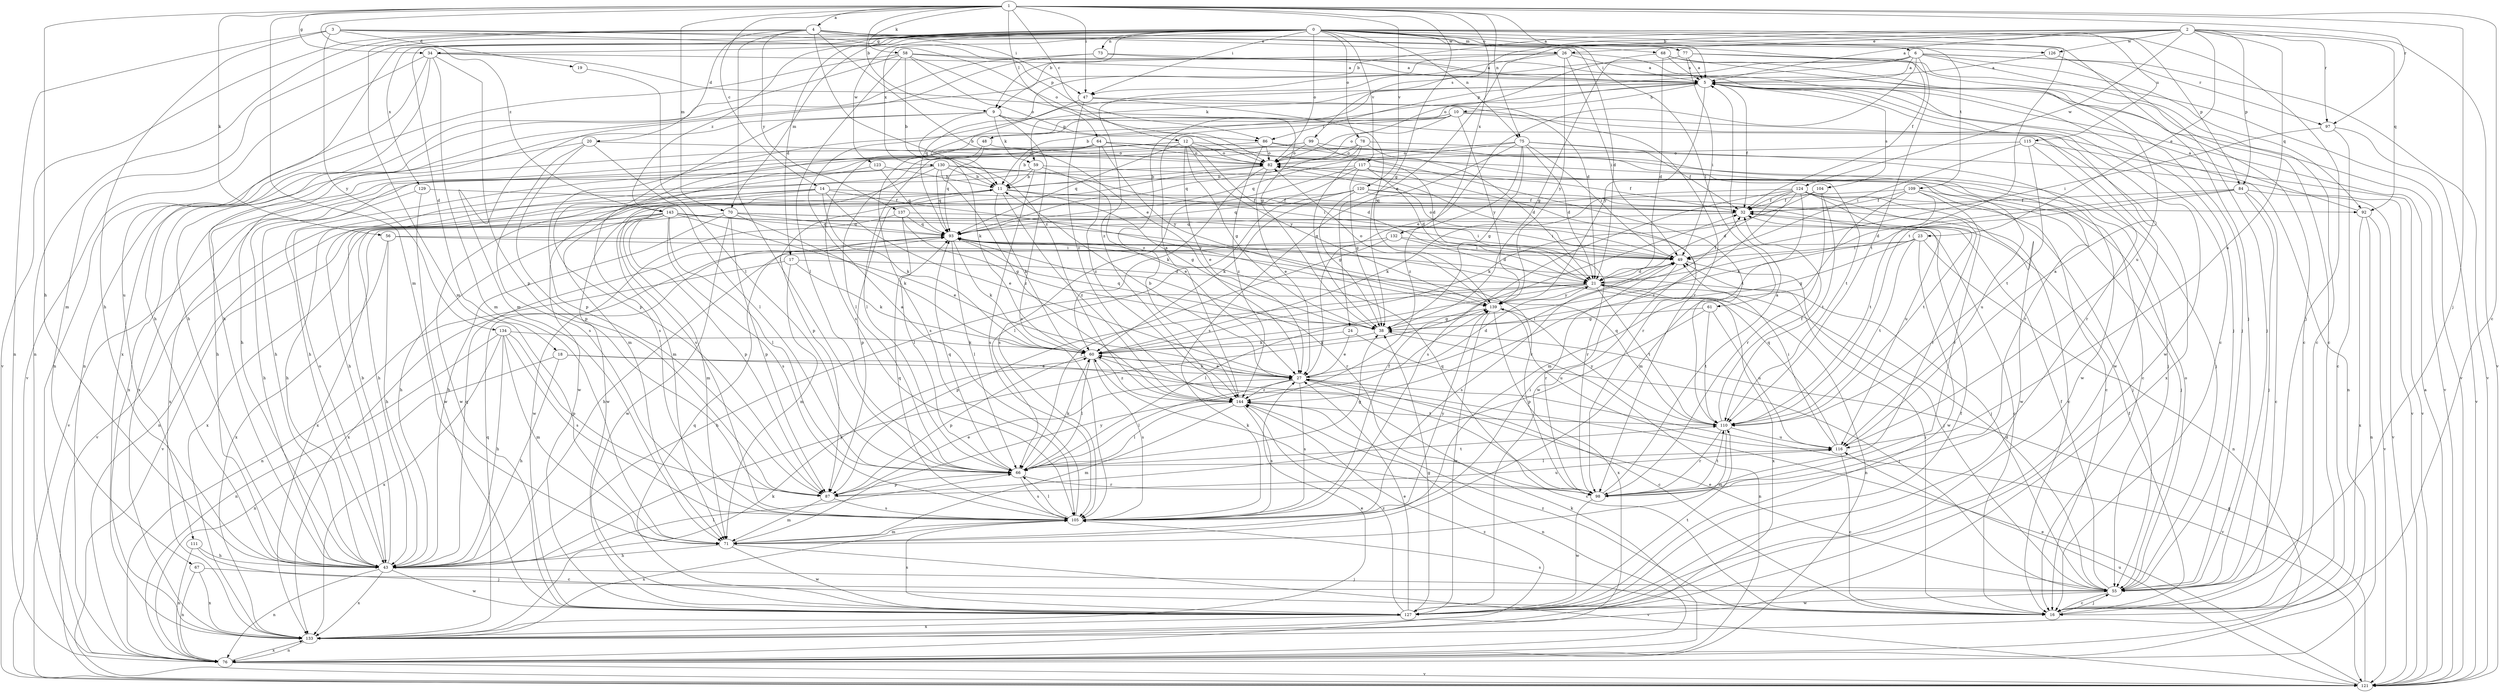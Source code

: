strict digraph  {
0;
1;
2;
3;
4;
5;
6;
9;
10;
11;
12;
14;
16;
17;
18;
19;
20;
21;
23;
24;
26;
27;
32;
34;
38;
43;
47;
48;
49;
55;
56;
58;
59;
60;
61;
64;
66;
67;
68;
70;
71;
73;
75;
76;
77;
78;
82;
84;
86;
87;
92;
93;
97;
98;
99;
104;
105;
109;
110;
111;
115;
116;
117;
120;
121;
123;
124;
126;
127;
129;
130;
132;
133;
134;
137;
139;
143;
144;
0 -> 6  [label=b];
0 -> 9  [label=b];
0 -> 17  [label=d];
0 -> 18  [label=d];
0 -> 32  [label=f];
0 -> 34  [label=g];
0 -> 47  [label=i];
0 -> 55  [label=j];
0 -> 61  [label=l];
0 -> 67  [label=m];
0 -> 68  [label=m];
0 -> 70  [label=m];
0 -> 73  [label=n];
0 -> 75  [label=n];
0 -> 77  [label=o];
0 -> 78  [label=o];
0 -> 82  [label=o];
0 -> 84  [label=p];
0 -> 109  [label=t];
0 -> 110  [label=t];
0 -> 111  [label=u];
0 -> 115  [label=u];
0 -> 117  [label=v];
0 -> 123  [label=w];
0 -> 129  [label=x];
0 -> 130  [label=x];
0 -> 143  [label=z];
1 -> 4  [label=a];
1 -> 5  [label=a];
1 -> 9  [label=b];
1 -> 12  [label=c];
1 -> 14  [label=c];
1 -> 16  [label=c];
1 -> 34  [label=g];
1 -> 38  [label=g];
1 -> 43  [label=h];
1 -> 47  [label=i];
1 -> 55  [label=j];
1 -> 56  [label=k];
1 -> 58  [label=k];
1 -> 64  [label=l];
1 -> 70  [label=m];
1 -> 71  [label=m];
1 -> 75  [label=n];
1 -> 97  [label=r];
1 -> 120  [label=v];
1 -> 132  [label=x];
1 -> 143  [label=z];
2 -> 5  [label=a];
2 -> 9  [label=b];
2 -> 23  [label=e];
2 -> 24  [label=e];
2 -> 26  [label=e];
2 -> 84  [label=p];
2 -> 92  [label=q];
2 -> 97  [label=r];
2 -> 99  [label=s];
2 -> 116  [label=u];
2 -> 121  [label=v];
2 -> 124  [label=w];
2 -> 126  [label=w];
3 -> 19  [label=d];
3 -> 43  [label=h];
3 -> 76  [label=n];
3 -> 82  [label=o];
3 -> 86  [label=p];
3 -> 126  [label=w];
3 -> 134  [label=y];
4 -> 20  [label=d];
4 -> 21  [label=d];
4 -> 26  [label=e];
4 -> 27  [label=e];
4 -> 47  [label=i];
4 -> 55  [label=j];
4 -> 66  [label=l];
4 -> 71  [label=m];
4 -> 76  [label=n];
4 -> 121  [label=v];
4 -> 137  [label=y];
4 -> 144  [label=z];
5 -> 10  [label=b];
5 -> 11  [label=b];
5 -> 32  [label=f];
5 -> 104  [label=s];
5 -> 121  [label=v];
5 -> 127  [label=w];
5 -> 139  [label=y];
5 -> 144  [label=z];
6 -> 5  [label=a];
6 -> 16  [label=c];
6 -> 27  [label=e];
6 -> 47  [label=i];
6 -> 59  [label=k];
6 -> 86  [label=p];
6 -> 92  [label=q];
6 -> 97  [label=r];
6 -> 110  [label=t];
6 -> 121  [label=v];
9 -> 43  [label=h];
9 -> 59  [label=k];
9 -> 60  [label=k];
9 -> 86  [label=p];
9 -> 87  [label=p];
9 -> 105  [label=s];
9 -> 133  [label=x];
10 -> 48  [label=i];
10 -> 76  [label=n];
10 -> 82  [label=o];
10 -> 87  [label=p];
10 -> 105  [label=s];
10 -> 127  [label=w];
10 -> 139  [label=y];
11 -> 32  [label=f];
11 -> 38  [label=g];
11 -> 43  [label=h];
11 -> 60  [label=k];
11 -> 76  [label=n];
11 -> 92  [label=q];
11 -> 127  [label=w];
11 -> 144  [label=z];
12 -> 21  [label=d];
12 -> 27  [label=e];
12 -> 38  [label=g];
12 -> 43  [label=h];
12 -> 55  [label=j];
12 -> 66  [label=l];
12 -> 82  [label=o];
12 -> 93  [label=q];
12 -> 139  [label=y];
14 -> 27  [label=e];
14 -> 32  [label=f];
14 -> 43  [label=h];
14 -> 60  [label=k];
14 -> 121  [label=v];
14 -> 127  [label=w];
14 -> 139  [label=y];
16 -> 32  [label=f];
16 -> 49  [label=i];
16 -> 55  [label=j];
16 -> 105  [label=s];
16 -> 144  [label=z];
17 -> 21  [label=d];
17 -> 60  [label=k];
17 -> 71  [label=m];
17 -> 76  [label=n];
18 -> 16  [label=c];
18 -> 27  [label=e];
18 -> 43  [label=h];
18 -> 76  [label=n];
19 -> 66  [label=l];
20 -> 66  [label=l];
20 -> 82  [label=o];
20 -> 87  [label=p];
20 -> 105  [label=s];
20 -> 133  [label=x];
21 -> 32  [label=f];
21 -> 43  [label=h];
21 -> 66  [label=l];
21 -> 76  [label=n];
21 -> 87  [label=p];
21 -> 110  [label=t];
21 -> 133  [label=x];
21 -> 139  [label=y];
23 -> 38  [label=g];
23 -> 43  [label=h];
23 -> 49  [label=i];
23 -> 76  [label=n];
23 -> 110  [label=t];
23 -> 127  [label=w];
24 -> 27  [label=e];
24 -> 55  [label=j];
24 -> 60  [label=k];
26 -> 5  [label=a];
26 -> 43  [label=h];
26 -> 49  [label=i];
26 -> 55  [label=j];
26 -> 93  [label=q];
26 -> 139  [label=y];
26 -> 144  [label=z];
27 -> 11  [label=b];
27 -> 16  [label=c];
27 -> 21  [label=d];
27 -> 49  [label=i];
27 -> 60  [label=k];
27 -> 66  [label=l];
27 -> 105  [label=s];
27 -> 121  [label=v];
27 -> 144  [label=z];
32 -> 93  [label=q];
34 -> 5  [label=a];
34 -> 21  [label=d];
34 -> 43  [label=h];
34 -> 71  [label=m];
34 -> 76  [label=n];
34 -> 87  [label=p];
34 -> 121  [label=v];
38 -> 60  [label=k];
38 -> 76  [label=n];
38 -> 93  [label=q];
43 -> 11  [label=b];
43 -> 55  [label=j];
43 -> 66  [label=l];
43 -> 76  [label=n];
43 -> 82  [label=o];
43 -> 93  [label=q];
43 -> 127  [label=w];
43 -> 133  [label=x];
43 -> 139  [label=y];
47 -> 11  [label=b];
47 -> 98  [label=r];
47 -> 139  [label=y];
47 -> 144  [label=z];
48 -> 82  [label=o];
48 -> 93  [label=q];
48 -> 105  [label=s];
49 -> 21  [label=d];
49 -> 55  [label=j];
49 -> 82  [label=o];
49 -> 98  [label=r];
49 -> 105  [label=s];
55 -> 16  [label=c];
55 -> 21  [label=d];
55 -> 27  [label=e];
55 -> 32  [label=f];
55 -> 82  [label=o];
55 -> 127  [label=w];
56 -> 43  [label=h];
56 -> 49  [label=i];
56 -> 55  [label=j];
56 -> 133  [label=x];
58 -> 5  [label=a];
58 -> 11  [label=b];
58 -> 16  [label=c];
58 -> 38  [label=g];
58 -> 66  [label=l];
58 -> 76  [label=n];
58 -> 82  [label=o];
58 -> 133  [label=x];
59 -> 11  [label=b];
59 -> 27  [label=e];
59 -> 43  [label=h];
59 -> 105  [label=s];
59 -> 116  [label=u];
60 -> 27  [label=e];
60 -> 66  [label=l];
60 -> 87  [label=p];
60 -> 105  [label=s];
60 -> 144  [label=z];
61 -> 38  [label=g];
61 -> 87  [label=p];
61 -> 110  [label=t];
61 -> 116  [label=u];
64 -> 11  [label=b];
64 -> 16  [label=c];
64 -> 82  [label=o];
64 -> 105  [label=s];
64 -> 110  [label=t];
64 -> 133  [label=x];
64 -> 139  [label=y];
64 -> 144  [label=z];
66 -> 38  [label=g];
66 -> 60  [label=k];
66 -> 87  [label=p];
66 -> 93  [label=q];
66 -> 98  [label=r];
66 -> 105  [label=s];
66 -> 110  [label=t];
67 -> 55  [label=j];
67 -> 76  [label=n];
67 -> 133  [label=x];
68 -> 5  [label=a];
68 -> 16  [label=c];
68 -> 21  [label=d];
68 -> 38  [label=g];
68 -> 116  [label=u];
70 -> 43  [label=h];
70 -> 49  [label=i];
70 -> 60  [label=k];
70 -> 87  [label=p];
70 -> 93  [label=q];
70 -> 98  [label=r];
70 -> 127  [label=w];
70 -> 133  [label=x];
71 -> 43  [label=h];
71 -> 121  [label=v];
71 -> 127  [label=w];
71 -> 139  [label=y];
73 -> 5  [label=a];
73 -> 43  [label=h];
73 -> 55  [label=j];
73 -> 71  [label=m];
75 -> 21  [label=d];
75 -> 32  [label=f];
75 -> 38  [label=g];
75 -> 49  [label=i];
75 -> 82  [label=o];
75 -> 93  [label=q];
75 -> 105  [label=s];
75 -> 127  [label=w];
75 -> 144  [label=z];
76 -> 60  [label=k];
76 -> 121  [label=v];
76 -> 133  [label=x];
76 -> 144  [label=z];
77 -> 5  [label=a];
77 -> 16  [label=c];
77 -> 49  [label=i];
77 -> 82  [label=o];
77 -> 121  [label=v];
78 -> 21  [label=d];
78 -> 38  [label=g];
78 -> 71  [label=m];
78 -> 82  [label=o];
78 -> 93  [label=q];
78 -> 121  [label=v];
82 -> 11  [label=b];
82 -> 27  [label=e];
82 -> 60  [label=k];
82 -> 87  [label=p];
82 -> 98  [label=r];
84 -> 16  [label=c];
84 -> 21  [label=d];
84 -> 32  [label=f];
84 -> 55  [label=j];
84 -> 60  [label=k];
84 -> 121  [label=v];
86 -> 43  [label=h];
86 -> 55  [label=j];
86 -> 82  [label=o];
86 -> 110  [label=t];
86 -> 144  [label=z];
87 -> 27  [label=e];
87 -> 71  [label=m];
87 -> 105  [label=s];
87 -> 116  [label=u];
92 -> 5  [label=a];
92 -> 76  [label=n];
92 -> 121  [label=v];
92 -> 133  [label=x];
93 -> 49  [label=i];
93 -> 60  [label=k];
93 -> 66  [label=l];
93 -> 98  [label=r];
97 -> 16  [label=c];
97 -> 49  [label=i];
97 -> 121  [label=v];
98 -> 5  [label=a];
98 -> 60  [label=k];
98 -> 93  [label=q];
98 -> 110  [label=t];
98 -> 127  [label=w];
99 -> 21  [label=d];
99 -> 43  [label=h];
99 -> 66  [label=l];
99 -> 82  [label=o];
99 -> 98  [label=r];
104 -> 32  [label=f];
104 -> 60  [label=k];
104 -> 98  [label=r];
104 -> 110  [label=t];
105 -> 5  [label=a];
105 -> 32  [label=f];
105 -> 49  [label=i];
105 -> 66  [label=l];
105 -> 71  [label=m];
105 -> 93  [label=q];
105 -> 133  [label=x];
105 -> 139  [label=y];
109 -> 32  [label=f];
109 -> 55  [label=j];
109 -> 71  [label=m];
109 -> 87  [label=p];
109 -> 98  [label=r];
109 -> 110  [label=t];
110 -> 32  [label=f];
110 -> 71  [label=m];
110 -> 93  [label=q];
110 -> 98  [label=r];
110 -> 116  [label=u];
110 -> 139  [label=y];
111 -> 16  [label=c];
111 -> 43  [label=h];
111 -> 76  [label=n];
115 -> 49  [label=i];
115 -> 82  [label=o];
115 -> 98  [label=r];
115 -> 110  [label=t];
115 -> 121  [label=v];
116 -> 5  [label=a];
116 -> 16  [label=c];
116 -> 49  [label=i];
116 -> 66  [label=l];
116 -> 93  [label=q];
117 -> 11  [label=b];
117 -> 21  [label=d];
117 -> 32  [label=f];
117 -> 38  [label=g];
117 -> 71  [label=m];
117 -> 105  [label=s];
117 -> 127  [label=w];
120 -> 16  [label=c];
120 -> 32  [label=f];
120 -> 38  [label=g];
120 -> 60  [label=k];
120 -> 66  [label=l];
120 -> 93  [label=q];
120 -> 116  [label=u];
121 -> 5  [label=a];
121 -> 27  [label=e];
121 -> 38  [label=g];
121 -> 116  [label=u];
123 -> 11  [label=b];
123 -> 93  [label=q];
123 -> 127  [label=w];
124 -> 21  [label=d];
124 -> 32  [label=f];
124 -> 55  [label=j];
124 -> 60  [label=k];
124 -> 71  [label=m];
124 -> 98  [label=r];
124 -> 105  [label=s];
124 -> 110  [label=t];
124 -> 127  [label=w];
124 -> 144  [label=z];
126 -> 5  [label=a];
126 -> 55  [label=j];
127 -> 27  [label=e];
127 -> 32  [label=f];
127 -> 38  [label=g];
127 -> 93  [label=q];
127 -> 105  [label=s];
127 -> 110  [label=t];
127 -> 133  [label=x];
127 -> 144  [label=z];
129 -> 32  [label=f];
129 -> 43  [label=h];
129 -> 127  [label=w];
130 -> 11  [label=b];
130 -> 16  [label=c];
130 -> 49  [label=i];
130 -> 93  [label=q];
130 -> 105  [label=s];
130 -> 121  [label=v];
130 -> 133  [label=x];
130 -> 144  [label=z];
132 -> 21  [label=d];
132 -> 49  [label=i];
132 -> 66  [label=l];
132 -> 133  [label=x];
133 -> 27  [label=e];
133 -> 60  [label=k];
133 -> 76  [label=n];
133 -> 93  [label=q];
134 -> 43  [label=h];
134 -> 60  [label=k];
134 -> 71  [label=m];
134 -> 76  [label=n];
134 -> 87  [label=p];
134 -> 105  [label=s];
134 -> 133  [label=x];
137 -> 16  [label=c];
137 -> 38  [label=g];
137 -> 66  [label=l];
137 -> 93  [label=q];
137 -> 127  [label=w];
139 -> 38  [label=g];
139 -> 82  [label=o];
139 -> 116  [label=u];
139 -> 127  [label=w];
139 -> 133  [label=x];
143 -> 27  [label=e];
143 -> 43  [label=h];
143 -> 49  [label=i];
143 -> 66  [label=l];
143 -> 71  [label=m];
143 -> 87  [label=p];
143 -> 93  [label=q];
143 -> 98  [label=r];
143 -> 105  [label=s];
143 -> 121  [label=v];
143 -> 133  [label=x];
144 -> 5  [label=a];
144 -> 66  [label=l];
144 -> 71  [label=m];
144 -> 76  [label=n];
144 -> 105  [label=s];
144 -> 110  [label=t];
}
